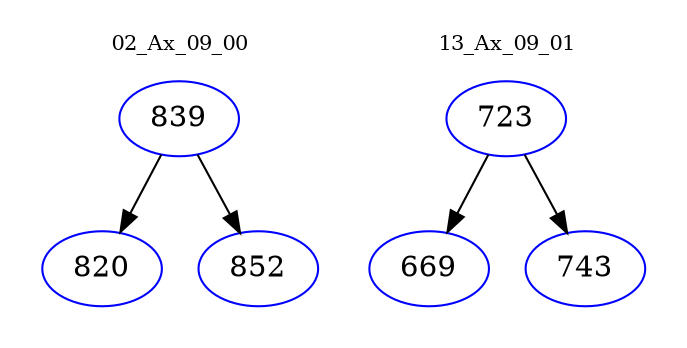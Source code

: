 digraph{
subgraph cluster_0 {
color = white
label = "02_Ax_09_00";
fontsize=10;
T0_839 [label="839", color="blue"]
T0_839 -> T0_820 [color="black"]
T0_820 [label="820", color="blue"]
T0_839 -> T0_852 [color="black"]
T0_852 [label="852", color="blue"]
}
subgraph cluster_1 {
color = white
label = "13_Ax_09_01";
fontsize=10;
T1_723 [label="723", color="blue"]
T1_723 -> T1_669 [color="black"]
T1_669 [label="669", color="blue"]
T1_723 -> T1_743 [color="black"]
T1_743 [label="743", color="blue"]
}
}
